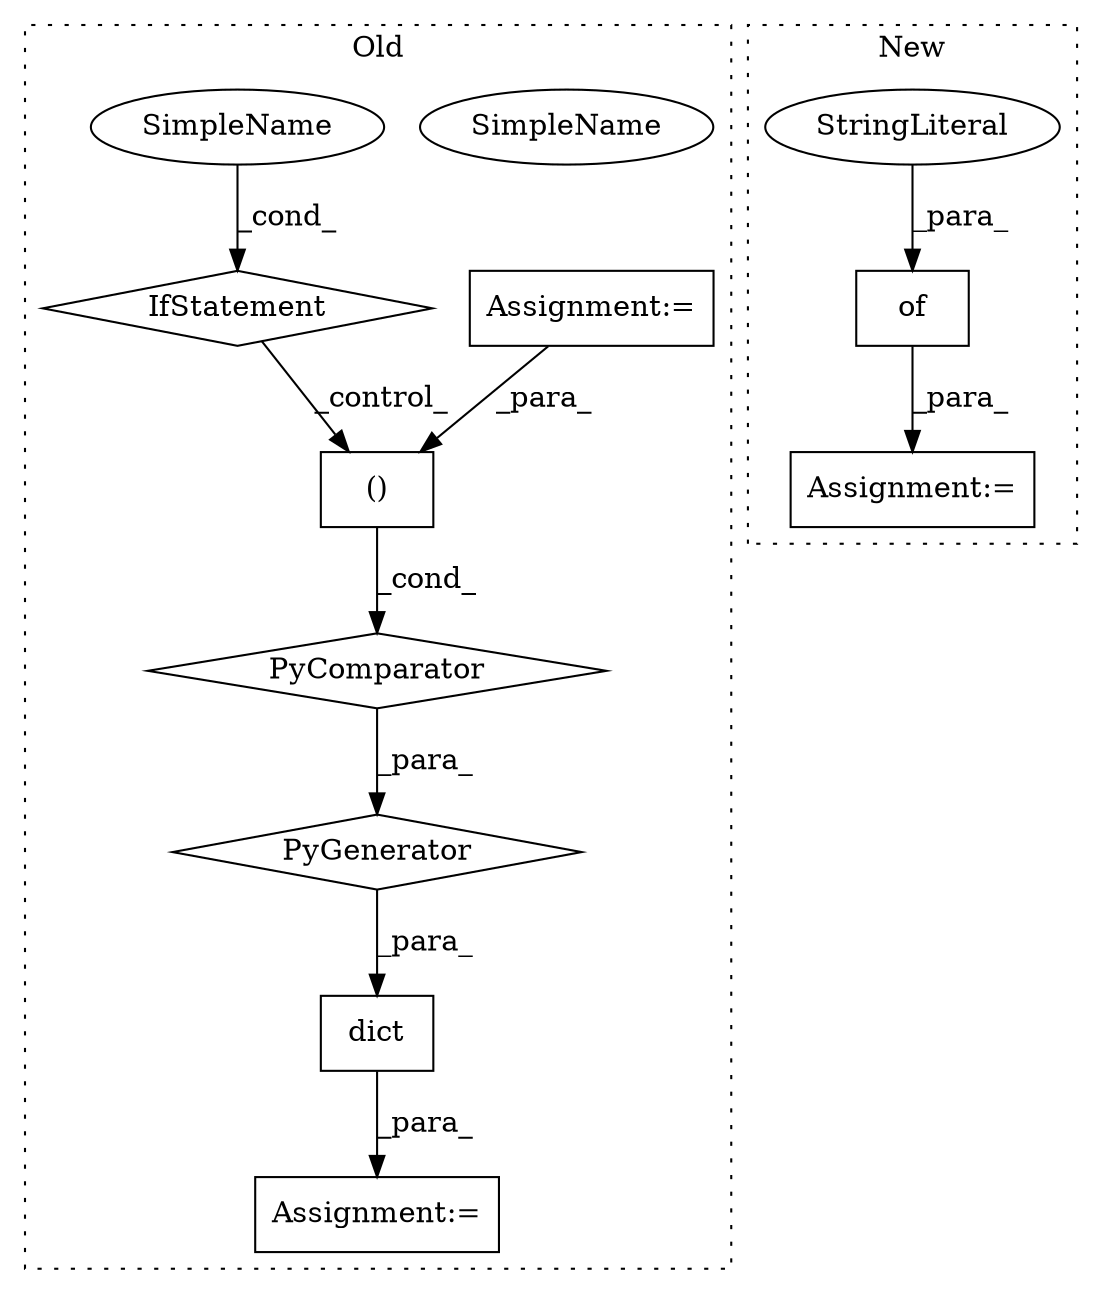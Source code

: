 digraph G {
subgraph cluster0 {
1 [label="PyGenerator" a="107" s="5479" l="178" shape="diamond"];
3 [label="Assignment:=" a="7" s="5595" l="51" shape="box"];
5 [label="PyComparator" a="113" s="5595" l="51" shape="diamond"];
6 [label="Assignment:=" a="7" s="5459" l="1" shape="box"];
7 [label="()" a="106" s="5479" l="18" shape="box"];
8 [label="IfStatement" a="25" s="5595" l="51" shape="diamond"];
9 [label="SimpleName" a="42" s="5641" l="5" shape="ellipse"];
10 [label="dict" a="32" s="5460,5657" l="19,-8" shape="box"];
12 [label="SimpleName" a="42" s="5641" l="5" shape="ellipse"];
label = "Old";
style="dotted";
}
subgraph cluster1 {
2 [label="of" a="32" s="5464,5551" l="3,1" shape="box"];
4 [label="Assignment:=" a="7" s="5459" l="1" shape="box"];
11 [label="StringLiteral" a="45" s="5510" l="6" shape="ellipse"];
label = "New";
style="dotted";
}
1 -> 10 [label="_para_"];
2 -> 4 [label="_para_"];
3 -> 7 [label="_para_"];
5 -> 1 [label="_para_"];
7 -> 5 [label="_cond_"];
8 -> 7 [label="_control_"];
10 -> 6 [label="_para_"];
11 -> 2 [label="_para_"];
12 -> 8 [label="_cond_"];
}